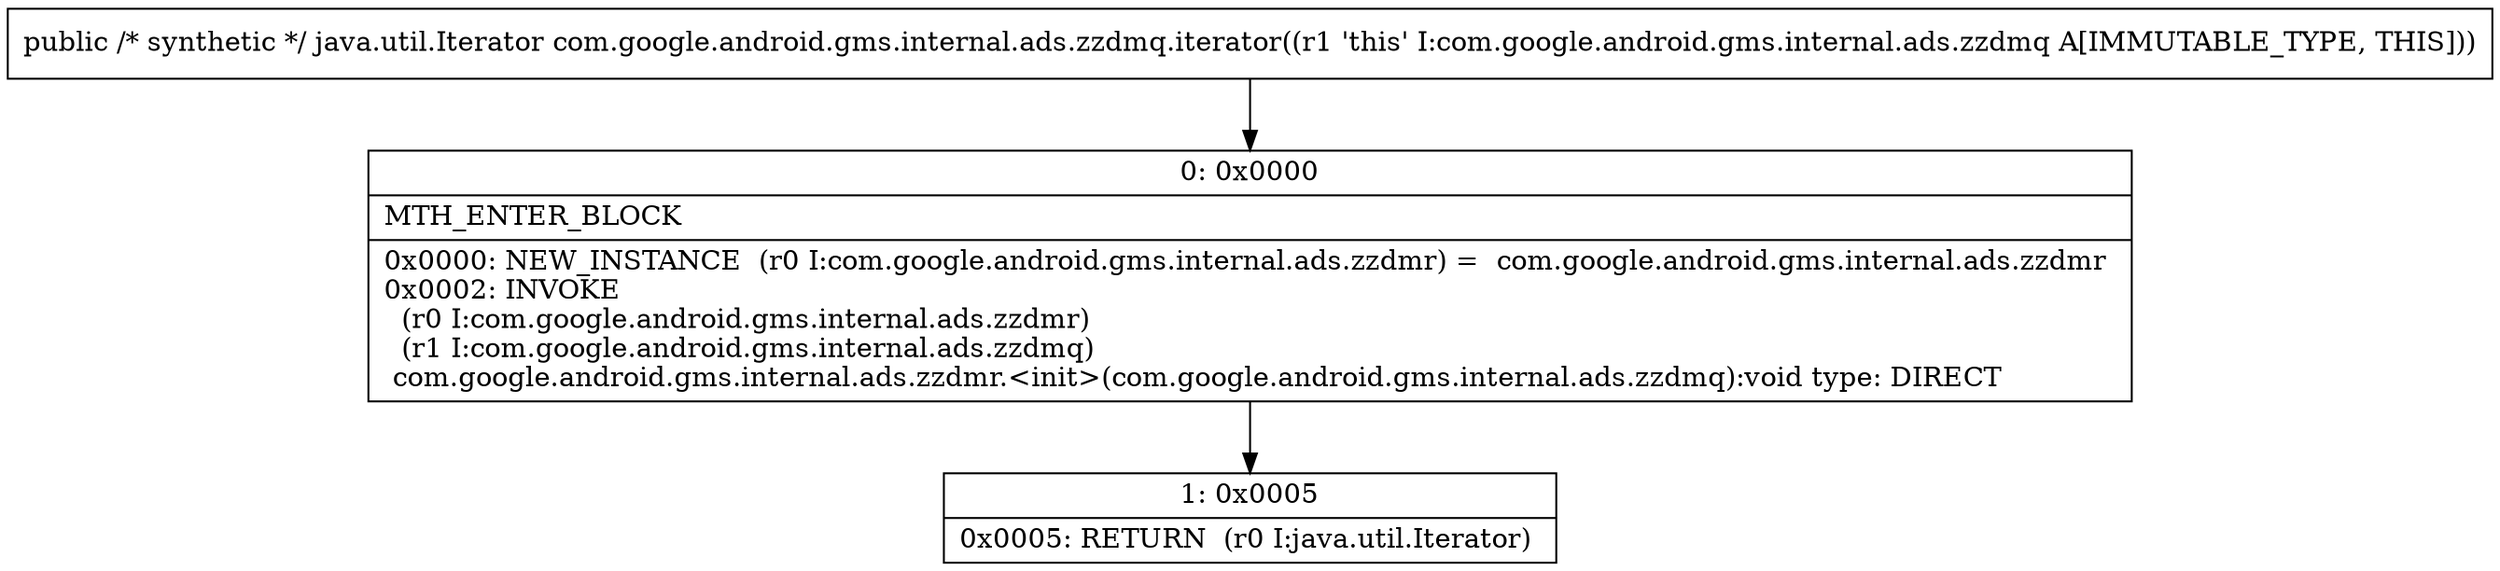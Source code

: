 digraph "CFG forcom.google.android.gms.internal.ads.zzdmq.iterator()Ljava\/util\/Iterator;" {
Node_0 [shape=record,label="{0\:\ 0x0000|MTH_ENTER_BLOCK\l|0x0000: NEW_INSTANCE  (r0 I:com.google.android.gms.internal.ads.zzdmr) =  com.google.android.gms.internal.ads.zzdmr \l0x0002: INVOKE  \l  (r0 I:com.google.android.gms.internal.ads.zzdmr)\l  (r1 I:com.google.android.gms.internal.ads.zzdmq)\l com.google.android.gms.internal.ads.zzdmr.\<init\>(com.google.android.gms.internal.ads.zzdmq):void type: DIRECT \l}"];
Node_1 [shape=record,label="{1\:\ 0x0005|0x0005: RETURN  (r0 I:java.util.Iterator) \l}"];
MethodNode[shape=record,label="{public \/* synthetic *\/ java.util.Iterator com.google.android.gms.internal.ads.zzdmq.iterator((r1 'this' I:com.google.android.gms.internal.ads.zzdmq A[IMMUTABLE_TYPE, THIS])) }"];
MethodNode -> Node_0;
Node_0 -> Node_1;
}


